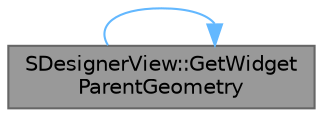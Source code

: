 digraph "SDesignerView::GetWidgetParentGeometry"
{
 // INTERACTIVE_SVG=YES
 // LATEX_PDF_SIZE
  bgcolor="transparent";
  edge [fontname=Helvetica,fontsize=10,labelfontname=Helvetica,labelfontsize=10];
  node [fontname=Helvetica,fontsize=10,shape=box,height=0.2,width=0.4];
  rankdir="LR";
  Node1 [id="Node000001",label="SDesignerView::GetWidget\lParentGeometry",height=0.2,width=0.4,color="gray40", fillcolor="grey60", style="filled", fontcolor="black",tooltip="Gets the previous frames widget geometry of the parent of the provided widget."];
  Node1 -> Node1 [id="edge1_Node000001_Node000001",color="steelblue1",style="solid",tooltip=" "];
}
